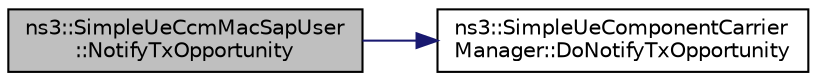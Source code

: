 digraph "ns3::SimpleUeCcmMacSapUser::NotifyTxOpportunity"
{
 // LATEX_PDF_SIZE
  edge [fontname="Helvetica",fontsize="10",labelfontname="Helvetica",labelfontsize="10"];
  node [fontname="Helvetica",fontsize="10",shape=record];
  rankdir="LR";
  Node1 [label="ns3::SimpleUeCcmMacSapUser\l::NotifyTxOpportunity",height=0.2,width=0.4,color="black", fillcolor="grey75", style="filled", fontcolor="black",tooltip="Called by the MAC to notify the RLC that the scheduler granted a transmission opportunity to this RLC..."];
  Node1 -> Node2 [color="midnightblue",fontsize="10",style="solid",fontname="Helvetica"];
  Node2 [label="ns3::SimpleUeComponentCarrier\lManager::DoNotifyTxOpportunity",height=0.2,width=0.4,color="black", fillcolor="white", style="filled",URL="$classns3_1_1_simple_ue_component_carrier_manager.html#a878ea3e07eadb3d8695353131b5f2c8a",tooltip="Notify TX opportunity function."];
}
